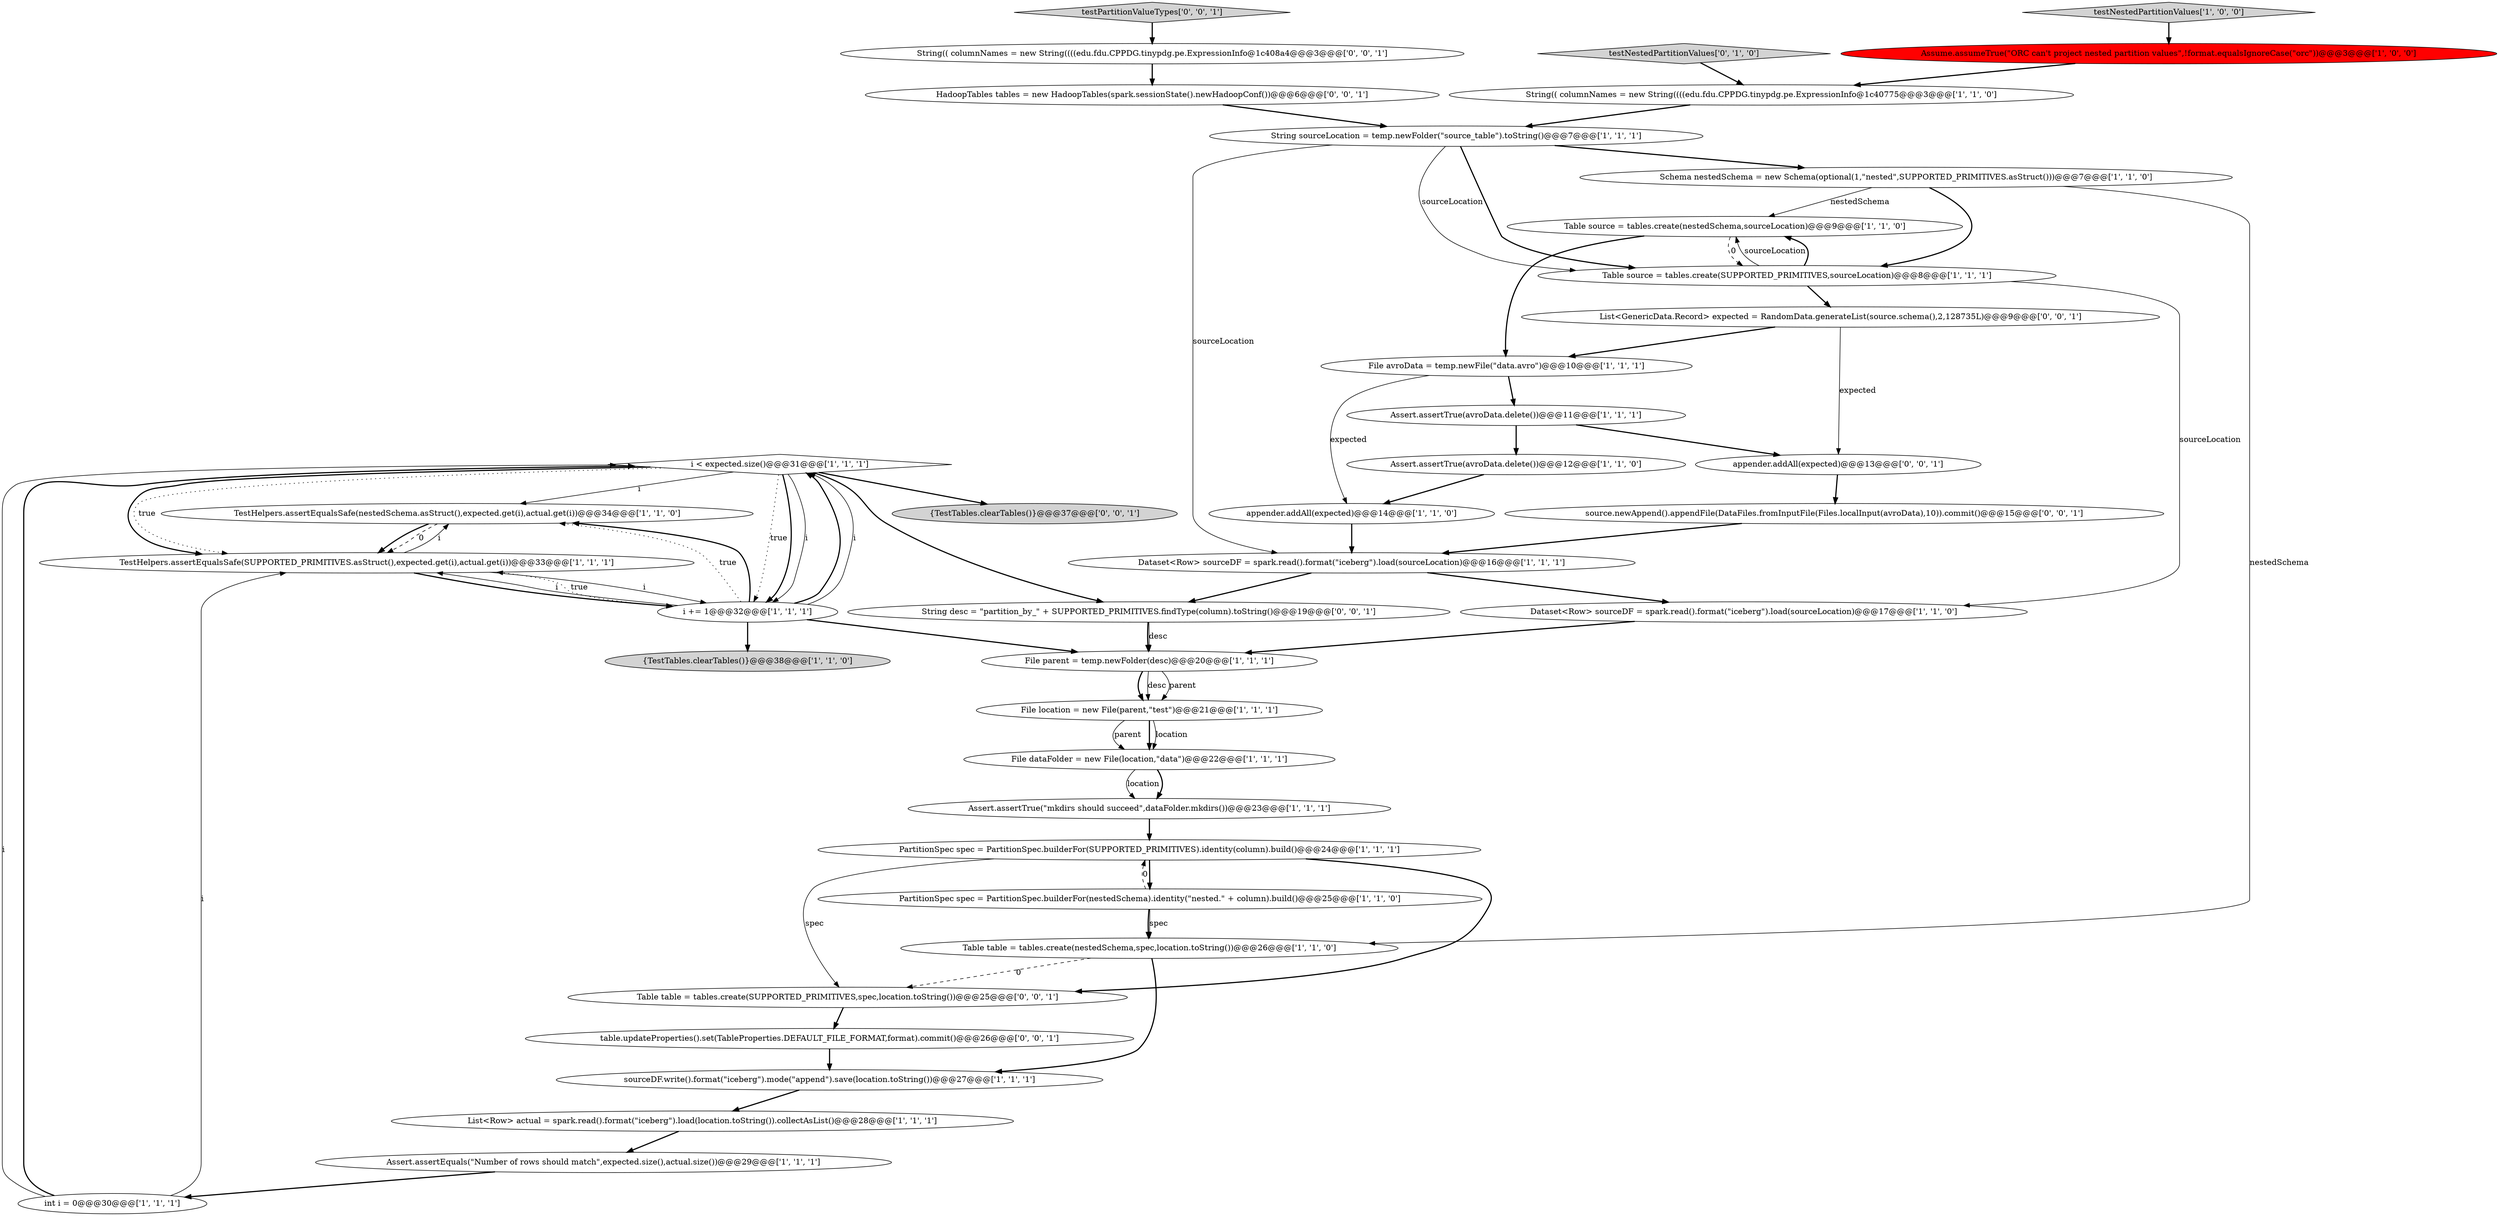 digraph {
28 [style = filled, label = "i < expected.size()@@@31@@@['1', '1', '1']", fillcolor = white, shape = diamond image = "AAA0AAABBB1BBB"];
18 [style = filled, label = "Schema nestedSchema = new Schema(optional(1,\"nested\",SUPPORTED_PRIMITIVES.asStruct()))@@@7@@@['1', '1', '0']", fillcolor = white, shape = ellipse image = "AAA0AAABBB1BBB"];
37 [style = filled, label = "Table table = tables.create(SUPPORTED_PRIMITIVES,spec,location.toString())@@@25@@@['0', '0', '1']", fillcolor = white, shape = ellipse image = "AAA0AAABBB3BBB"];
8 [style = filled, label = "List<Row> actual = spark.read().format(\"iceberg\").load(location.toString()).collectAsList()@@@28@@@['1', '1', '1']", fillcolor = white, shape = ellipse image = "AAA0AAABBB1BBB"];
35 [style = filled, label = "HadoopTables tables = new HadoopTables(spark.sessionState().newHadoopConf())@@@6@@@['0', '0', '1']", fillcolor = white, shape = ellipse image = "AAA0AAABBB3BBB"];
5 [style = filled, label = "TestHelpers.assertEqualsSafe(nestedSchema.asStruct(),expected.get(i),actual.get(i))@@@34@@@['1', '1', '0']", fillcolor = white, shape = ellipse image = "AAA0AAABBB1BBB"];
14 [style = filled, label = "sourceDF.write().format(\"iceberg\").mode(\"append\").save(location.toString())@@@27@@@['1', '1', '1']", fillcolor = white, shape = ellipse image = "AAA0AAABBB1BBB"];
17 [style = filled, label = "String sourceLocation = temp.newFolder(\"source_table\").toString()@@@7@@@['1', '1', '1']", fillcolor = white, shape = ellipse image = "AAA0AAABBB1BBB"];
7 [style = filled, label = "Assume.assumeTrue(\"ORC can't project nested partition values\",!format.equalsIgnoreCase(\"orc\"))@@@3@@@['1', '0', '0']", fillcolor = red, shape = ellipse image = "AAA1AAABBB1BBB"];
0 [style = filled, label = "Table table = tables.create(nestedSchema,spec,location.toString())@@@26@@@['1', '1', '0']", fillcolor = white, shape = ellipse image = "AAA0AAABBB1BBB"];
4 [style = filled, label = "File location = new File(parent,\"test\")@@@21@@@['1', '1', '1']", fillcolor = white, shape = ellipse image = "AAA0AAABBB1BBB"];
10 [style = filled, label = "PartitionSpec spec = PartitionSpec.builderFor(nestedSchema).identity(\"nested.\" + column).build()@@@25@@@['1', '1', '0']", fillcolor = white, shape = ellipse image = "AAA0AAABBB1BBB"];
23 [style = filled, label = "int i = 0@@@30@@@['1', '1', '1']", fillcolor = white, shape = ellipse image = "AAA0AAABBB1BBB"];
6 [style = filled, label = "testNestedPartitionValues['1', '0', '0']", fillcolor = lightgray, shape = diamond image = "AAA0AAABBB1BBB"];
27 [style = filled, label = "Assert.assertEquals(\"Number of rows should match\",expected.size(),actual.size())@@@29@@@['1', '1', '1']", fillcolor = white, shape = ellipse image = "AAA0AAABBB1BBB"];
32 [style = filled, label = "{TestTables.clearTables()}@@@37@@@['0', '0', '1']", fillcolor = lightgray, shape = ellipse image = "AAA0AAABBB3BBB"];
33 [style = filled, label = "testPartitionValueTypes['0', '0', '1']", fillcolor = lightgray, shape = diamond image = "AAA0AAABBB3BBB"];
29 [style = filled, label = "testNestedPartitionValues['0', '1', '0']", fillcolor = lightgray, shape = diamond image = "AAA0AAABBB2BBB"];
34 [style = filled, label = "source.newAppend().appendFile(DataFiles.fromInputFile(Files.localInput(avroData),10)).commit()@@@15@@@['0', '0', '1']", fillcolor = white, shape = ellipse image = "AAA0AAABBB3BBB"];
39 [style = filled, label = "table.updateProperties().set(TableProperties.DEFAULT_FILE_FORMAT,format).commit()@@@26@@@['0', '0', '1']", fillcolor = white, shape = ellipse image = "AAA0AAABBB3BBB"];
19 [style = filled, label = "File parent = temp.newFolder(desc)@@@20@@@['1', '1', '1']", fillcolor = white, shape = ellipse image = "AAA0AAABBB1BBB"];
21 [style = filled, label = "appender.addAll(expected)@@@14@@@['1', '1', '0']", fillcolor = white, shape = ellipse image = "AAA0AAABBB1BBB"];
30 [style = filled, label = "appender.addAll(expected)@@@13@@@['0', '0', '1']", fillcolor = white, shape = ellipse image = "AAA0AAABBB3BBB"];
22 [style = filled, label = "String(( columnNames = new String((((edu.fdu.CPPDG.tinypdg.pe.ExpressionInfo@1c40775@@@3@@@['1', '1', '0']", fillcolor = white, shape = ellipse image = "AAA0AAABBB1BBB"];
26 [style = filled, label = "Dataset<Row> sourceDF = spark.read().format(\"iceberg\").load(sourceLocation)@@@16@@@['1', '1', '1']", fillcolor = white, shape = ellipse image = "AAA0AAABBB1BBB"];
25 [style = filled, label = "Assert.assertTrue(avroData.delete())@@@12@@@['1', '1', '0']", fillcolor = white, shape = ellipse image = "AAA0AAABBB1BBB"];
2 [style = filled, label = "Assert.assertTrue(avroData.delete())@@@11@@@['1', '1', '1']", fillcolor = white, shape = ellipse image = "AAA0AAABBB1BBB"];
36 [style = filled, label = "List<GenericData.Record> expected = RandomData.generateList(source.schema(),2,128735L)@@@9@@@['0', '0', '1']", fillcolor = white, shape = ellipse image = "AAA0AAABBB3BBB"];
3 [style = filled, label = "TestHelpers.assertEqualsSafe(SUPPORTED_PRIMITIVES.asStruct(),expected.get(i),actual.get(i))@@@33@@@['1', '1', '1']", fillcolor = white, shape = ellipse image = "AAA0AAABBB1BBB"];
12 [style = filled, label = "File dataFolder = new File(location,\"data\")@@@22@@@['1', '1', '1']", fillcolor = white, shape = ellipse image = "AAA0AAABBB1BBB"];
15 [style = filled, label = "i += 1@@@32@@@['1', '1', '1']", fillcolor = white, shape = ellipse image = "AAA0AAABBB1BBB"];
20 [style = filled, label = "Table source = tables.create(nestedSchema,sourceLocation)@@@9@@@['1', '1', '0']", fillcolor = white, shape = ellipse image = "AAA0AAABBB1BBB"];
13 [style = filled, label = "Assert.assertTrue(\"mkdirs should succeed\",dataFolder.mkdirs())@@@23@@@['1', '1', '1']", fillcolor = white, shape = ellipse image = "AAA0AAABBB1BBB"];
11 [style = filled, label = "Dataset<Row> sourceDF = spark.read().format(\"iceberg\").load(sourceLocation)@@@17@@@['1', '1', '0']", fillcolor = white, shape = ellipse image = "AAA0AAABBB1BBB"];
38 [style = filled, label = "String desc = \"partition_by_\" + SUPPORTED_PRIMITIVES.findType(column).toString()@@@19@@@['0', '0', '1']", fillcolor = white, shape = ellipse image = "AAA0AAABBB3BBB"];
31 [style = filled, label = "String(( columnNames = new String((((edu.fdu.CPPDG.tinypdg.pe.ExpressionInfo@1c408a4@@@3@@@['0', '0', '1']", fillcolor = white, shape = ellipse image = "AAA0AAABBB3BBB"];
16 [style = filled, label = "Table source = tables.create(SUPPORTED_PRIMITIVES,sourceLocation)@@@8@@@['1', '1', '1']", fillcolor = white, shape = ellipse image = "AAA0AAABBB1BBB"];
24 [style = filled, label = "PartitionSpec spec = PartitionSpec.builderFor(SUPPORTED_PRIMITIVES).identity(column).build()@@@24@@@['1', '1', '1']", fillcolor = white, shape = ellipse image = "AAA0AAABBB1BBB"];
1 [style = filled, label = "File avroData = temp.newFile(\"data.avro\")@@@10@@@['1', '1', '1']", fillcolor = white, shape = ellipse image = "AAA0AAABBB1BBB"];
9 [style = filled, label = "{TestTables.clearTables()}@@@38@@@['1', '1', '0']", fillcolor = lightgray, shape = ellipse image = "AAA0AAABBB1BBB"];
24->10 [style = bold, label=""];
5->3 [style = bold, label=""];
15->5 [style = dotted, label="true"];
16->36 [style = bold, label=""];
17->16 [style = solid, label="sourceLocation"];
23->28 [style = solid, label="i"];
28->15 [style = bold, label=""];
13->24 [style = bold, label=""];
0->37 [style = dashed, label="0"];
18->0 [style = solid, label="nestedSchema"];
3->5 [style = solid, label="i"];
24->37 [style = solid, label="spec"];
5->3 [style = dashed, label="0"];
28->3 [style = dotted, label="true"];
10->0 [style = solid, label="spec"];
28->5 [style = solid, label="i"];
28->38 [style = bold, label=""];
17->26 [style = solid, label="sourceLocation"];
28->15 [style = dotted, label="true"];
23->3 [style = solid, label="i"];
39->14 [style = bold, label=""];
3->15 [style = solid, label="i"];
4->12 [style = solid, label="location"];
3->15 [style = bold, label=""];
30->34 [style = bold, label=""];
16->20 [style = solid, label="sourceLocation"];
20->1 [style = bold, label=""];
11->19 [style = bold, label=""];
15->19 [style = bold, label=""];
36->1 [style = bold, label=""];
26->11 [style = bold, label=""];
36->30 [style = solid, label="expected"];
15->5 [style = bold, label=""];
38->19 [style = bold, label=""];
28->32 [style = bold, label=""];
38->19 [style = solid, label="desc"];
15->3 [style = solid, label="i"];
23->28 [style = bold, label=""];
26->38 [style = bold, label=""];
19->4 [style = solid, label="parent"];
12->13 [style = bold, label=""];
7->22 [style = bold, label=""];
21->26 [style = bold, label=""];
15->3 [style = dotted, label="true"];
0->14 [style = bold, label=""];
20->16 [style = dashed, label="0"];
31->35 [style = bold, label=""];
16->11 [style = solid, label="sourceLocation"];
4->12 [style = solid, label="parent"];
34->26 [style = bold, label=""];
15->28 [style = bold, label=""];
12->13 [style = solid, label="location"];
15->9 [style = bold, label=""];
28->15 [style = solid, label="i"];
10->0 [style = bold, label=""];
24->37 [style = bold, label=""];
35->17 [style = bold, label=""];
22->17 [style = bold, label=""];
4->12 [style = bold, label=""];
33->31 [style = bold, label=""];
27->23 [style = bold, label=""];
1->2 [style = bold, label=""];
14->8 [style = bold, label=""];
19->4 [style = bold, label=""];
28->3 [style = bold, label=""];
29->22 [style = bold, label=""];
18->20 [style = solid, label="nestedSchema"];
15->28 [style = solid, label="i"];
6->7 [style = bold, label=""];
2->30 [style = bold, label=""];
19->4 [style = solid, label="desc"];
16->20 [style = bold, label=""];
2->25 [style = bold, label=""];
8->27 [style = bold, label=""];
10->24 [style = dashed, label="0"];
37->39 [style = bold, label=""];
17->18 [style = bold, label=""];
17->16 [style = bold, label=""];
25->21 [style = bold, label=""];
1->21 [style = solid, label="expected"];
18->16 [style = bold, label=""];
}
